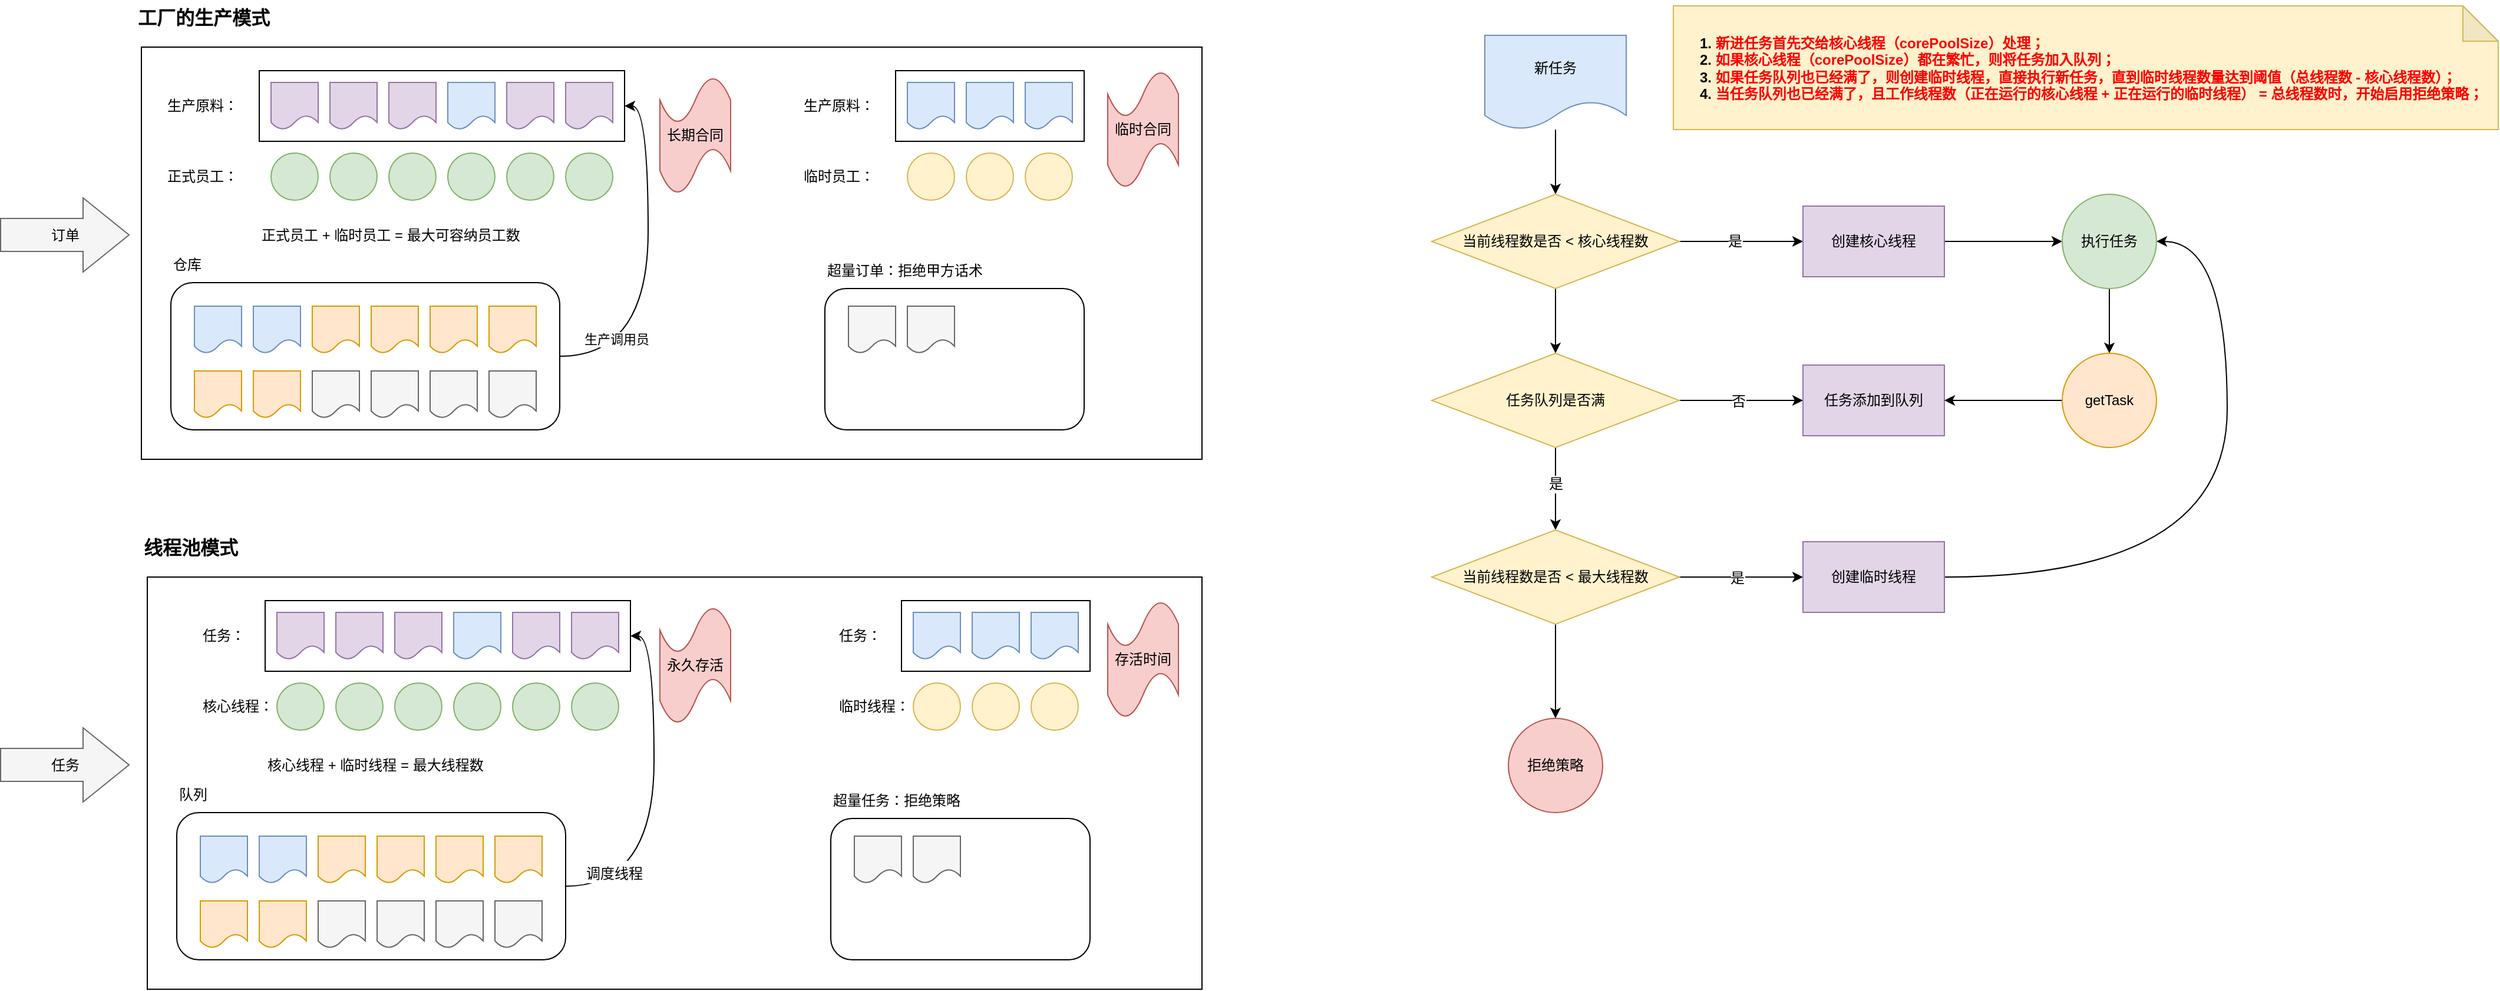 <mxfile version="20.8.10" type="github">
  <diagram name="第 1 页" id="haMjfOQgUyY7g4PJn1Ck">
    <mxGraphModel dx="1194" dy="735" grid="1" gridSize="10" guides="1" tooltips="1" connect="1" arrows="1" fold="1" page="1" pageScale="1" pageWidth="827" pageHeight="1169" math="0" shadow="0">
      <root>
        <mxCell id="0" />
        <mxCell id="1" parent="0" />
        <mxCell id="9X9NrXB_2GdcQ_k7NygE-1" value="" style="rounded=0;whiteSpace=wrap;html=1;" vertex="1" parent="1">
          <mxGeometry x="170" y="130" width="900" height="350" as="geometry" />
        </mxCell>
        <mxCell id="9X9NrXB_2GdcQ_k7NygE-2" value="" style="ellipse;whiteSpace=wrap;html=1;aspect=fixed;fillColor=#d5e8d4;strokeColor=#82b366;" vertex="1" parent="1">
          <mxGeometry x="280" y="220" width="40" height="40" as="geometry" />
        </mxCell>
        <mxCell id="9X9NrXB_2GdcQ_k7NygE-3" value="" style="ellipse;whiteSpace=wrap;html=1;aspect=fixed;fillColor=#d5e8d4;strokeColor=#82b366;" vertex="1" parent="1">
          <mxGeometry x="330" y="220" width="40" height="40" as="geometry" />
        </mxCell>
        <mxCell id="9X9NrXB_2GdcQ_k7NygE-4" value="" style="ellipse;whiteSpace=wrap;html=1;aspect=fixed;fillColor=#d5e8d4;strokeColor=#82b366;" vertex="1" parent="1">
          <mxGeometry x="380" y="220" width="40" height="40" as="geometry" />
        </mxCell>
        <mxCell id="9X9NrXB_2GdcQ_k7NygE-5" value="" style="ellipse;whiteSpace=wrap;html=1;aspect=fixed;fillColor=#d5e8d4;strokeColor=#82b366;" vertex="1" parent="1">
          <mxGeometry x="430" y="220" width="40" height="40" as="geometry" />
        </mxCell>
        <mxCell id="9X9NrXB_2GdcQ_k7NygE-6" value="" style="ellipse;whiteSpace=wrap;html=1;aspect=fixed;fillColor=#d5e8d4;strokeColor=#82b366;" vertex="1" parent="1">
          <mxGeometry x="480" y="220" width="40" height="40" as="geometry" />
        </mxCell>
        <mxCell id="9X9NrXB_2GdcQ_k7NygE-7" value="" style="ellipse;whiteSpace=wrap;html=1;aspect=fixed;fillColor=#d5e8d4;strokeColor=#82b366;" vertex="1" parent="1">
          <mxGeometry x="530" y="220" width="40" height="40" as="geometry" />
        </mxCell>
        <mxCell id="9X9NrXB_2GdcQ_k7NygE-8" value="" style="rounded=0;whiteSpace=wrap;html=1;" vertex="1" parent="1">
          <mxGeometry x="270" y="150" width="310" height="60" as="geometry" />
        </mxCell>
        <mxCell id="9X9NrXB_2GdcQ_k7NygE-9" value="" style="shape=document;whiteSpace=wrap;html=1;boundedLbl=1;fillColor=#e1d5e7;strokeColor=#9673a6;" vertex="1" parent="1">
          <mxGeometry x="280" y="160" width="40" height="40" as="geometry" />
        </mxCell>
        <mxCell id="9X9NrXB_2GdcQ_k7NygE-10" value="" style="shape=document;whiteSpace=wrap;html=1;boundedLbl=1;fillColor=#e1d5e7;strokeColor=#9673a6;" vertex="1" parent="1">
          <mxGeometry x="330" y="160" width="40" height="40" as="geometry" />
        </mxCell>
        <mxCell id="9X9NrXB_2GdcQ_k7NygE-11" value="" style="shape=document;whiteSpace=wrap;html=1;boundedLbl=1;fillColor=#dae8fc;strokeColor=#6c8ebf;" vertex="1" parent="1">
          <mxGeometry x="430" y="160" width="40" height="40" as="geometry" />
        </mxCell>
        <mxCell id="9X9NrXB_2GdcQ_k7NygE-12" value="" style="shape=document;whiteSpace=wrap;html=1;boundedLbl=1;fillColor=#e1d5e7;strokeColor=#9673a6;" vertex="1" parent="1">
          <mxGeometry x="380" y="160" width="40" height="40" as="geometry" />
        </mxCell>
        <mxCell id="9X9NrXB_2GdcQ_k7NygE-13" value="" style="shape=document;whiteSpace=wrap;html=1;boundedLbl=1;fillColor=#e1d5e7;strokeColor=#9673a6;" vertex="1" parent="1">
          <mxGeometry x="480" y="160" width="40" height="40" as="geometry" />
        </mxCell>
        <mxCell id="9X9NrXB_2GdcQ_k7NygE-14" value="" style="shape=document;whiteSpace=wrap;html=1;boundedLbl=1;fillColor=#e1d5e7;strokeColor=#9673a6;" vertex="1" parent="1">
          <mxGeometry x="530" y="160" width="40" height="40" as="geometry" />
        </mxCell>
        <mxCell id="9X9NrXB_2GdcQ_k7NygE-15" value="生产原料：" style="text;html=1;strokeColor=none;fillColor=none;align=left;verticalAlign=middle;whiteSpace=wrap;rounded=0;" vertex="1" parent="1">
          <mxGeometry x="190" y="165" width="70" height="30" as="geometry" />
        </mxCell>
        <mxCell id="9X9NrXB_2GdcQ_k7NygE-16" value="正式员工：" style="text;html=1;strokeColor=none;fillColor=none;align=left;verticalAlign=middle;whiteSpace=wrap;rounded=0;" vertex="1" parent="1">
          <mxGeometry x="190" y="225" width="70" height="30" as="geometry" />
        </mxCell>
        <mxCell id="9X9NrXB_2GdcQ_k7NygE-47" value="" style="ellipse;whiteSpace=wrap;html=1;aspect=fixed;fillColor=#fff2cc;strokeColor=#d6b656;" vertex="1" parent="1">
          <mxGeometry x="820" y="220" width="40" height="40" as="geometry" />
        </mxCell>
        <mxCell id="9X9NrXB_2GdcQ_k7NygE-48" value="" style="ellipse;whiteSpace=wrap;html=1;aspect=fixed;fillColor=#fff2cc;strokeColor=#d6b656;" vertex="1" parent="1">
          <mxGeometry x="870" y="220" width="40" height="40" as="geometry" />
        </mxCell>
        <mxCell id="9X9NrXB_2GdcQ_k7NygE-49" value="" style="ellipse;whiteSpace=wrap;html=1;aspect=fixed;fillColor=#fff2cc;strokeColor=#d6b656;" vertex="1" parent="1">
          <mxGeometry x="920" y="220" width="40" height="40" as="geometry" />
        </mxCell>
        <mxCell id="9X9NrXB_2GdcQ_k7NygE-50" value="" style="rounded=0;whiteSpace=wrap;html=1;" vertex="1" parent="1">
          <mxGeometry x="810" y="150" width="160" height="60" as="geometry" />
        </mxCell>
        <mxCell id="9X9NrXB_2GdcQ_k7NygE-51" value="" style="shape=document;whiteSpace=wrap;html=1;boundedLbl=1;fillColor=#dae8fc;strokeColor=#6c8ebf;" vertex="1" parent="1">
          <mxGeometry x="820" y="160" width="40" height="40" as="geometry" />
        </mxCell>
        <mxCell id="9X9NrXB_2GdcQ_k7NygE-52" value="" style="shape=document;whiteSpace=wrap;html=1;boundedLbl=1;fillColor=#dae8fc;strokeColor=#6c8ebf;" vertex="1" parent="1">
          <mxGeometry x="870" y="160" width="40" height="40" as="geometry" />
        </mxCell>
        <mxCell id="9X9NrXB_2GdcQ_k7NygE-53" value="" style="shape=document;whiteSpace=wrap;html=1;boundedLbl=1;fillColor=#dae8fc;strokeColor=#6c8ebf;" vertex="1" parent="1">
          <mxGeometry x="920" y="160" width="40" height="40" as="geometry" />
        </mxCell>
        <mxCell id="9X9NrXB_2GdcQ_k7NygE-54" value="生产原料：" style="text;html=1;strokeColor=none;fillColor=none;align=left;verticalAlign=middle;whiteSpace=wrap;rounded=0;" vertex="1" parent="1">
          <mxGeometry x="730" y="165" width="70" height="30" as="geometry" />
        </mxCell>
        <mxCell id="9X9NrXB_2GdcQ_k7NygE-55" value="临时员工：" style="text;html=1;strokeColor=none;fillColor=none;align=left;verticalAlign=middle;whiteSpace=wrap;rounded=0;" vertex="1" parent="1">
          <mxGeometry x="730" y="225" width="70" height="30" as="geometry" />
        </mxCell>
        <mxCell id="9X9NrXB_2GdcQ_k7NygE-137" style="edgeStyle=orthogonalEdgeStyle;rounded=0;orthogonalLoop=1;jettySize=auto;html=1;exitX=1;exitY=0.5;exitDx=0;exitDy=0;entryX=1;entryY=0.5;entryDx=0;entryDy=0;curved=1;" edge="1" parent="1" source="9X9NrXB_2GdcQ_k7NygE-70" target="9X9NrXB_2GdcQ_k7NygE-8">
          <mxGeometry relative="1" as="geometry" />
        </mxCell>
        <mxCell id="9X9NrXB_2GdcQ_k7NygE-138" value="生产调用员" style="edgeLabel;html=1;align=center;verticalAlign=middle;resizable=0;points=[];" vertex="1" connectable="0" parent="9X9NrXB_2GdcQ_k7NygE-137">
          <mxGeometry x="-0.688" y="16" relative="1" as="geometry">
            <mxPoint y="1" as="offset" />
          </mxGeometry>
        </mxCell>
        <mxCell id="9X9NrXB_2GdcQ_k7NygE-70" value="" style="rounded=1;whiteSpace=wrap;html=1;" vertex="1" parent="1">
          <mxGeometry x="195" y="330" width="330" height="125" as="geometry" />
        </mxCell>
        <mxCell id="9X9NrXB_2GdcQ_k7NygE-71" value="" style="shape=document;whiteSpace=wrap;html=1;boundedLbl=1;fillColor=#dae8fc;strokeColor=#6c8ebf;" vertex="1" parent="1">
          <mxGeometry x="215" y="350" width="40" height="40" as="geometry" />
        </mxCell>
        <mxCell id="9X9NrXB_2GdcQ_k7NygE-72" value="" style="shape=document;whiteSpace=wrap;html=1;boundedLbl=1;fillColor=#dae8fc;strokeColor=#6c8ebf;" vertex="1" parent="1">
          <mxGeometry x="265" y="350" width="40" height="40" as="geometry" />
        </mxCell>
        <mxCell id="9X9NrXB_2GdcQ_k7NygE-73" value="" style="shape=document;whiteSpace=wrap;html=1;boundedLbl=1;fillColor=#ffe6cc;strokeColor=#d79b00;" vertex="1" parent="1">
          <mxGeometry x="315" y="350" width="40" height="40" as="geometry" />
        </mxCell>
        <mxCell id="9X9NrXB_2GdcQ_k7NygE-74" value="" style="shape=document;whiteSpace=wrap;html=1;boundedLbl=1;fillColor=#ffe6cc;strokeColor=#d79b00;" vertex="1" parent="1">
          <mxGeometry x="365" y="350" width="40" height="40" as="geometry" />
        </mxCell>
        <mxCell id="9X9NrXB_2GdcQ_k7NygE-75" value="" style="shape=document;whiteSpace=wrap;html=1;boundedLbl=1;fillColor=#ffe6cc;strokeColor=#d79b00;" vertex="1" parent="1">
          <mxGeometry x="415" y="350" width="40" height="40" as="geometry" />
        </mxCell>
        <mxCell id="9X9NrXB_2GdcQ_k7NygE-76" value="" style="shape=document;whiteSpace=wrap;html=1;boundedLbl=1;fillColor=#ffe6cc;strokeColor=#d79b00;" vertex="1" parent="1">
          <mxGeometry x="465" y="350" width="40" height="40" as="geometry" />
        </mxCell>
        <mxCell id="9X9NrXB_2GdcQ_k7NygE-77" value="" style="shape=document;whiteSpace=wrap;html=1;boundedLbl=1;fillColor=#ffe6cc;strokeColor=#d79b00;" vertex="1" parent="1">
          <mxGeometry x="215" y="405" width="40" height="40" as="geometry" />
        </mxCell>
        <mxCell id="9X9NrXB_2GdcQ_k7NygE-78" value="" style="shape=document;whiteSpace=wrap;html=1;boundedLbl=1;fillColor=#ffe6cc;strokeColor=#d79b00;" vertex="1" parent="1">
          <mxGeometry x="265" y="405" width="40" height="40" as="geometry" />
        </mxCell>
        <mxCell id="9X9NrXB_2GdcQ_k7NygE-79" value="" style="shape=document;whiteSpace=wrap;html=1;boundedLbl=1;fillColor=#f5f5f5;strokeColor=#666666;fontColor=#333333;" vertex="1" parent="1">
          <mxGeometry x="315" y="405" width="40" height="40" as="geometry" />
        </mxCell>
        <mxCell id="9X9NrXB_2GdcQ_k7NygE-80" value="" style="shape=document;whiteSpace=wrap;html=1;boundedLbl=1;fillColor=#f5f5f5;strokeColor=#666666;fontColor=#333333;" vertex="1" parent="1">
          <mxGeometry x="365" y="405" width="40" height="40" as="geometry" />
        </mxCell>
        <mxCell id="9X9NrXB_2GdcQ_k7NygE-81" value="" style="shape=document;whiteSpace=wrap;html=1;boundedLbl=1;fillColor=#f5f5f5;strokeColor=#666666;fontColor=#333333;" vertex="1" parent="1">
          <mxGeometry x="415" y="405" width="40" height="40" as="geometry" />
        </mxCell>
        <mxCell id="9X9NrXB_2GdcQ_k7NygE-82" value="" style="shape=document;whiteSpace=wrap;html=1;boundedLbl=1;fillColor=#f5f5f5;strokeColor=#666666;fontColor=#333333;" vertex="1" parent="1">
          <mxGeometry x="465" y="405" width="40" height="40" as="geometry" />
        </mxCell>
        <mxCell id="9X9NrXB_2GdcQ_k7NygE-83" value="仓库" style="text;html=1;strokeColor=none;fillColor=none;align=left;verticalAlign=middle;whiteSpace=wrap;rounded=0;" vertex="1" parent="1">
          <mxGeometry x="195" y="300" width="35" height="30" as="geometry" />
        </mxCell>
        <mxCell id="9X9NrXB_2GdcQ_k7NygE-88" value="" style="rounded=1;whiteSpace=wrap;html=1;" vertex="1" parent="1">
          <mxGeometry x="750" y="335" width="220" height="120" as="geometry" />
        </mxCell>
        <mxCell id="9X9NrXB_2GdcQ_k7NygE-89" value="超量订单：拒绝甲方话术" style="text;html=1;strokeColor=none;fillColor=none;align=left;verticalAlign=middle;whiteSpace=wrap;rounded=0;" vertex="1" parent="1">
          <mxGeometry x="750" y="305" width="150" height="30" as="geometry" />
        </mxCell>
        <mxCell id="9X9NrXB_2GdcQ_k7NygE-90" value="" style="shape=document;whiteSpace=wrap;html=1;boundedLbl=1;fillColor=#f5f5f5;strokeColor=#666666;fontColor=#333333;" vertex="1" parent="1">
          <mxGeometry x="770" y="350" width="40" height="40" as="geometry" />
        </mxCell>
        <mxCell id="9X9NrXB_2GdcQ_k7NygE-91" value="" style="shape=document;whiteSpace=wrap;html=1;boundedLbl=1;fillColor=#f5f5f5;strokeColor=#666666;fontColor=#333333;" vertex="1" parent="1">
          <mxGeometry x="820" y="350" width="40" height="40" as="geometry" />
        </mxCell>
        <mxCell id="9X9NrXB_2GdcQ_k7NygE-92" value="工厂的生产模式" style="text;html=1;strokeColor=none;fillColor=none;align=left;verticalAlign=middle;whiteSpace=wrap;rounded=0;fontStyle=1;fontSize=16;" vertex="1" parent="1">
          <mxGeometry x="165" y="90" width="120" height="30" as="geometry" />
        </mxCell>
        <mxCell id="9X9NrXB_2GdcQ_k7NygE-93" value="" style="rounded=0;whiteSpace=wrap;html=1;" vertex="1" parent="1">
          <mxGeometry x="175" y="580" width="895" height="350" as="geometry" />
        </mxCell>
        <mxCell id="9X9NrXB_2GdcQ_k7NygE-94" value="" style="ellipse;whiteSpace=wrap;html=1;aspect=fixed;fillColor=#d5e8d4;strokeColor=#82b366;" vertex="1" parent="1">
          <mxGeometry x="285" y="670" width="40" height="40" as="geometry" />
        </mxCell>
        <mxCell id="9X9NrXB_2GdcQ_k7NygE-95" value="" style="ellipse;whiteSpace=wrap;html=1;aspect=fixed;fillColor=#d5e8d4;strokeColor=#82b366;" vertex="1" parent="1">
          <mxGeometry x="335" y="670" width="40" height="40" as="geometry" />
        </mxCell>
        <mxCell id="9X9NrXB_2GdcQ_k7NygE-96" value="" style="ellipse;whiteSpace=wrap;html=1;aspect=fixed;fillColor=#d5e8d4;strokeColor=#82b366;" vertex="1" parent="1">
          <mxGeometry x="385" y="670" width="40" height="40" as="geometry" />
        </mxCell>
        <mxCell id="9X9NrXB_2GdcQ_k7NygE-97" value="" style="ellipse;whiteSpace=wrap;html=1;aspect=fixed;fillColor=#d5e8d4;strokeColor=#82b366;" vertex="1" parent="1">
          <mxGeometry x="435" y="670" width="40" height="40" as="geometry" />
        </mxCell>
        <mxCell id="9X9NrXB_2GdcQ_k7NygE-98" value="" style="ellipse;whiteSpace=wrap;html=1;aspect=fixed;fillColor=#d5e8d4;strokeColor=#82b366;" vertex="1" parent="1">
          <mxGeometry x="485" y="670" width="40" height="40" as="geometry" />
        </mxCell>
        <mxCell id="9X9NrXB_2GdcQ_k7NygE-99" value="" style="ellipse;whiteSpace=wrap;html=1;aspect=fixed;fillColor=#d5e8d4;strokeColor=#82b366;" vertex="1" parent="1">
          <mxGeometry x="535" y="670" width="40" height="40" as="geometry" />
        </mxCell>
        <mxCell id="9X9NrXB_2GdcQ_k7NygE-100" value="" style="rounded=0;whiteSpace=wrap;html=1;" vertex="1" parent="1">
          <mxGeometry x="275" y="600" width="310" height="60" as="geometry" />
        </mxCell>
        <mxCell id="9X9NrXB_2GdcQ_k7NygE-101" value="" style="shape=document;whiteSpace=wrap;html=1;boundedLbl=1;fillColor=#e1d5e7;strokeColor=#9673a6;" vertex="1" parent="1">
          <mxGeometry x="285" y="610" width="40" height="40" as="geometry" />
        </mxCell>
        <mxCell id="9X9NrXB_2GdcQ_k7NygE-102" value="" style="shape=document;whiteSpace=wrap;html=1;boundedLbl=1;fillColor=#e1d5e7;strokeColor=#9673a6;" vertex="1" parent="1">
          <mxGeometry x="335" y="610" width="40" height="40" as="geometry" />
        </mxCell>
        <mxCell id="9X9NrXB_2GdcQ_k7NygE-103" value="" style="shape=document;whiteSpace=wrap;html=1;boundedLbl=1;fillColor=#dae8fc;strokeColor=#6c8ebf;" vertex="1" parent="1">
          <mxGeometry x="435" y="610" width="40" height="40" as="geometry" />
        </mxCell>
        <mxCell id="9X9NrXB_2GdcQ_k7NygE-104" value="" style="shape=document;whiteSpace=wrap;html=1;boundedLbl=1;fillColor=#e1d5e7;strokeColor=#9673a6;" vertex="1" parent="1">
          <mxGeometry x="385" y="610" width="40" height="40" as="geometry" />
        </mxCell>
        <mxCell id="9X9NrXB_2GdcQ_k7NygE-105" value="" style="shape=document;whiteSpace=wrap;html=1;boundedLbl=1;fillColor=#e1d5e7;strokeColor=#9673a6;" vertex="1" parent="1">
          <mxGeometry x="485" y="610" width="40" height="40" as="geometry" />
        </mxCell>
        <mxCell id="9X9NrXB_2GdcQ_k7NygE-106" value="" style="shape=document;whiteSpace=wrap;html=1;boundedLbl=1;fillColor=#e1d5e7;strokeColor=#9673a6;" vertex="1" parent="1">
          <mxGeometry x="535" y="610" width="40" height="40" as="geometry" />
        </mxCell>
        <mxCell id="9X9NrXB_2GdcQ_k7NygE-107" value="任务：" style="text;html=1;strokeColor=none;fillColor=none;align=left;verticalAlign=middle;whiteSpace=wrap;rounded=0;" vertex="1" parent="1">
          <mxGeometry x="220" y="615" width="45" height="30" as="geometry" />
        </mxCell>
        <mxCell id="9X9NrXB_2GdcQ_k7NygE-108" value="核心线程：" style="text;html=1;strokeColor=none;fillColor=none;align=left;verticalAlign=middle;whiteSpace=wrap;rounded=0;" vertex="1" parent="1">
          <mxGeometry x="220" y="675" width="70" height="30" as="geometry" />
        </mxCell>
        <mxCell id="9X9NrXB_2GdcQ_k7NygE-109" value="" style="ellipse;whiteSpace=wrap;html=1;aspect=fixed;fillColor=#fff2cc;strokeColor=#d6b656;" vertex="1" parent="1">
          <mxGeometry x="825" y="670" width="40" height="40" as="geometry" />
        </mxCell>
        <mxCell id="9X9NrXB_2GdcQ_k7NygE-110" value="" style="ellipse;whiteSpace=wrap;html=1;aspect=fixed;fillColor=#fff2cc;strokeColor=#d6b656;" vertex="1" parent="1">
          <mxGeometry x="875" y="670" width="40" height="40" as="geometry" />
        </mxCell>
        <mxCell id="9X9NrXB_2GdcQ_k7NygE-111" value="" style="ellipse;whiteSpace=wrap;html=1;aspect=fixed;fillColor=#fff2cc;strokeColor=#d6b656;" vertex="1" parent="1">
          <mxGeometry x="925" y="670" width="40" height="40" as="geometry" />
        </mxCell>
        <mxCell id="9X9NrXB_2GdcQ_k7NygE-112" value="" style="rounded=0;whiteSpace=wrap;html=1;" vertex="1" parent="1">
          <mxGeometry x="815" y="600" width="160" height="60" as="geometry" />
        </mxCell>
        <mxCell id="9X9NrXB_2GdcQ_k7NygE-113" value="" style="shape=document;whiteSpace=wrap;html=1;boundedLbl=1;fillColor=#dae8fc;strokeColor=#6c8ebf;" vertex="1" parent="1">
          <mxGeometry x="825" y="610" width="40" height="40" as="geometry" />
        </mxCell>
        <mxCell id="9X9NrXB_2GdcQ_k7NygE-114" value="" style="shape=document;whiteSpace=wrap;html=1;boundedLbl=1;fillColor=#dae8fc;strokeColor=#6c8ebf;" vertex="1" parent="1">
          <mxGeometry x="875" y="610" width="40" height="40" as="geometry" />
        </mxCell>
        <mxCell id="9X9NrXB_2GdcQ_k7NygE-115" value="" style="shape=document;whiteSpace=wrap;html=1;boundedLbl=1;fillColor=#dae8fc;strokeColor=#6c8ebf;" vertex="1" parent="1">
          <mxGeometry x="925" y="610" width="40" height="40" as="geometry" />
        </mxCell>
        <mxCell id="9X9NrXB_2GdcQ_k7NygE-116" value="任务：" style="text;html=1;strokeColor=none;fillColor=none;align=left;verticalAlign=middle;whiteSpace=wrap;rounded=0;" vertex="1" parent="1">
          <mxGeometry x="760" y="615" width="40" height="30" as="geometry" />
        </mxCell>
        <mxCell id="9X9NrXB_2GdcQ_k7NygE-117" value="临时线程：" style="text;html=1;strokeColor=none;fillColor=none;align=left;verticalAlign=middle;whiteSpace=wrap;rounded=0;" vertex="1" parent="1">
          <mxGeometry x="760" y="675" width="70" height="30" as="geometry" />
        </mxCell>
        <mxCell id="9X9NrXB_2GdcQ_k7NygE-145" style="edgeStyle=orthogonalEdgeStyle;curved=1;rounded=0;orthogonalLoop=1;jettySize=auto;html=1;exitX=1;exitY=0.5;exitDx=0;exitDy=0;entryX=1;entryY=0.5;entryDx=0;entryDy=0;fontSize=16;" edge="1" parent="1" source="9X9NrXB_2GdcQ_k7NygE-118" target="9X9NrXB_2GdcQ_k7NygE-100">
          <mxGeometry relative="1" as="geometry" />
        </mxCell>
        <mxCell id="9X9NrXB_2GdcQ_k7NygE-146" value="&lt;font style=&quot;font-size: 12px;&quot;&gt;调度线程&lt;/font&gt;" style="edgeLabel;html=1;align=center;verticalAlign=middle;resizable=0;points=[];fontSize=16;" vertex="1" connectable="0" parent="9X9NrXB_2GdcQ_k7NygE-145">
          <mxGeometry x="-0.733" y="14" relative="1" as="geometry">
            <mxPoint y="1" as="offset" />
          </mxGeometry>
        </mxCell>
        <mxCell id="9X9NrXB_2GdcQ_k7NygE-118" value="" style="rounded=1;whiteSpace=wrap;html=1;" vertex="1" parent="1">
          <mxGeometry x="200" y="780" width="330" height="125" as="geometry" />
        </mxCell>
        <mxCell id="9X9NrXB_2GdcQ_k7NygE-119" value="" style="shape=document;whiteSpace=wrap;html=1;boundedLbl=1;fillColor=#dae8fc;strokeColor=#6c8ebf;" vertex="1" parent="1">
          <mxGeometry x="220" y="800" width="40" height="40" as="geometry" />
        </mxCell>
        <mxCell id="9X9NrXB_2GdcQ_k7NygE-120" value="" style="shape=document;whiteSpace=wrap;html=1;boundedLbl=1;fillColor=#dae8fc;strokeColor=#6c8ebf;" vertex="1" parent="1">
          <mxGeometry x="270" y="800" width="40" height="40" as="geometry" />
        </mxCell>
        <mxCell id="9X9NrXB_2GdcQ_k7NygE-121" value="" style="shape=document;whiteSpace=wrap;html=1;boundedLbl=1;fillColor=#ffe6cc;strokeColor=#d79b00;" vertex="1" parent="1">
          <mxGeometry x="320" y="800" width="40" height="40" as="geometry" />
        </mxCell>
        <mxCell id="9X9NrXB_2GdcQ_k7NygE-122" value="" style="shape=document;whiteSpace=wrap;html=1;boundedLbl=1;fillColor=#ffe6cc;strokeColor=#d79b00;" vertex="1" parent="1">
          <mxGeometry x="370" y="800" width="40" height="40" as="geometry" />
        </mxCell>
        <mxCell id="9X9NrXB_2GdcQ_k7NygE-123" value="" style="shape=document;whiteSpace=wrap;html=1;boundedLbl=1;fillColor=#ffe6cc;strokeColor=#d79b00;" vertex="1" parent="1">
          <mxGeometry x="420" y="800" width="40" height="40" as="geometry" />
        </mxCell>
        <mxCell id="9X9NrXB_2GdcQ_k7NygE-124" value="" style="shape=document;whiteSpace=wrap;html=1;boundedLbl=1;fillColor=#ffe6cc;strokeColor=#d79b00;" vertex="1" parent="1">
          <mxGeometry x="470" y="800" width="40" height="40" as="geometry" />
        </mxCell>
        <mxCell id="9X9NrXB_2GdcQ_k7NygE-125" value="" style="shape=document;whiteSpace=wrap;html=1;boundedLbl=1;fillColor=#ffe6cc;strokeColor=#d79b00;" vertex="1" parent="1">
          <mxGeometry x="220" y="855" width="40" height="40" as="geometry" />
        </mxCell>
        <mxCell id="9X9NrXB_2GdcQ_k7NygE-126" value="" style="shape=document;whiteSpace=wrap;html=1;boundedLbl=1;fillColor=#ffe6cc;strokeColor=#d79b00;" vertex="1" parent="1">
          <mxGeometry x="270" y="855" width="40" height="40" as="geometry" />
        </mxCell>
        <mxCell id="9X9NrXB_2GdcQ_k7NygE-127" value="" style="shape=document;whiteSpace=wrap;html=1;boundedLbl=1;fillColor=#f5f5f5;strokeColor=#666666;fontColor=#333333;" vertex="1" parent="1">
          <mxGeometry x="320" y="855" width="40" height="40" as="geometry" />
        </mxCell>
        <mxCell id="9X9NrXB_2GdcQ_k7NygE-128" value="" style="shape=document;whiteSpace=wrap;html=1;boundedLbl=1;fillColor=#f5f5f5;strokeColor=#666666;fontColor=#333333;" vertex="1" parent="1">
          <mxGeometry x="370" y="855" width="40" height="40" as="geometry" />
        </mxCell>
        <mxCell id="9X9NrXB_2GdcQ_k7NygE-129" value="" style="shape=document;whiteSpace=wrap;html=1;boundedLbl=1;fillColor=#f5f5f5;strokeColor=#666666;fontColor=#333333;" vertex="1" parent="1">
          <mxGeometry x="420" y="855" width="40" height="40" as="geometry" />
        </mxCell>
        <mxCell id="9X9NrXB_2GdcQ_k7NygE-130" value="" style="shape=document;whiteSpace=wrap;html=1;boundedLbl=1;fillColor=#f5f5f5;strokeColor=#666666;fontColor=#333333;" vertex="1" parent="1">
          <mxGeometry x="470" y="855" width="40" height="40" as="geometry" />
        </mxCell>
        <mxCell id="9X9NrXB_2GdcQ_k7NygE-131" value="队列" style="text;html=1;strokeColor=none;fillColor=none;align=left;verticalAlign=middle;whiteSpace=wrap;rounded=0;" vertex="1" parent="1">
          <mxGeometry x="200" y="750" width="30" height="30" as="geometry" />
        </mxCell>
        <mxCell id="9X9NrXB_2GdcQ_k7NygE-132" value="" style="rounded=1;whiteSpace=wrap;html=1;" vertex="1" parent="1">
          <mxGeometry x="755" y="785" width="220" height="120" as="geometry" />
        </mxCell>
        <mxCell id="9X9NrXB_2GdcQ_k7NygE-133" value="超量任务：拒绝策略" style="text;html=1;strokeColor=none;fillColor=none;align=left;verticalAlign=middle;whiteSpace=wrap;rounded=0;" vertex="1" parent="1">
          <mxGeometry x="755" y="755" width="125" height="30" as="geometry" />
        </mxCell>
        <mxCell id="9X9NrXB_2GdcQ_k7NygE-134" value="" style="shape=document;whiteSpace=wrap;html=1;boundedLbl=1;fillColor=#f5f5f5;strokeColor=#666666;fontColor=#333333;" vertex="1" parent="1">
          <mxGeometry x="775" y="800" width="40" height="40" as="geometry" />
        </mxCell>
        <mxCell id="9X9NrXB_2GdcQ_k7NygE-135" value="" style="shape=document;whiteSpace=wrap;html=1;boundedLbl=1;fillColor=#f5f5f5;strokeColor=#666666;fontColor=#333333;" vertex="1" parent="1">
          <mxGeometry x="825" y="800" width="40" height="40" as="geometry" />
        </mxCell>
        <mxCell id="9X9NrXB_2GdcQ_k7NygE-136" value="线程池模式" style="text;html=1;strokeColor=none;fillColor=none;align=left;verticalAlign=middle;whiteSpace=wrap;rounded=0;fontStyle=1;fontSize=16;" vertex="1" parent="1">
          <mxGeometry x="170" y="540" width="120" height="30" as="geometry" />
        </mxCell>
        <mxCell id="9X9NrXB_2GdcQ_k7NygE-139" value="正式员工 + 临时员工 = 最大可容纳员工数" style="text;html=1;strokeColor=none;fillColor=none;align=left;verticalAlign=middle;whiteSpace=wrap;rounded=0;" vertex="1" parent="1">
          <mxGeometry x="270" y="275" width="236" height="30" as="geometry" />
        </mxCell>
        <mxCell id="9X9NrXB_2GdcQ_k7NygE-140" value="核心线程 + 临时线程 = 最大线程数" style="text;html=1;strokeColor=none;fillColor=none;align=left;verticalAlign=middle;whiteSpace=wrap;rounded=0;" vertex="1" parent="1">
          <mxGeometry x="275" y="725" width="236" height="30" as="geometry" />
        </mxCell>
        <mxCell id="9X9NrXB_2GdcQ_k7NygE-147" value="订单" style="shape=flexArrow;endArrow=classic;html=1;rounded=0;fontSize=12;curved=1;endWidth=34;endSize=12.67;width=28;fillColor=#f5f5f5;strokeColor=#666666;labelBackgroundColor=none;" edge="1" parent="1">
          <mxGeometry width="50" height="50" relative="1" as="geometry">
            <mxPoint x="50" y="289.5" as="sourcePoint" />
            <mxPoint x="160" y="289.5" as="targetPoint" />
          </mxGeometry>
        </mxCell>
        <mxCell id="9X9NrXB_2GdcQ_k7NygE-149" value="任务" style="shape=flexArrow;endArrow=classic;html=1;rounded=0;fontSize=12;curved=1;endWidth=34;endSize=12.67;width=28;fillColor=#f5f5f5;strokeColor=#666666;labelBackgroundColor=none;" edge="1" parent="1">
          <mxGeometry width="50" height="50" relative="1" as="geometry">
            <mxPoint x="50" y="739.5" as="sourcePoint" />
            <mxPoint x="160" y="739.5" as="targetPoint" />
            <mxPoint as="offset" />
          </mxGeometry>
        </mxCell>
        <mxCell id="9X9NrXB_2GdcQ_k7NygE-154" style="edgeStyle=orthogonalEdgeStyle;curved=1;rounded=0;orthogonalLoop=1;jettySize=auto;html=1;entryX=0.5;entryY=0;entryDx=0;entryDy=0;labelBackgroundColor=none;fontSize=12;" edge="1" parent="1" source="9X9NrXB_2GdcQ_k7NygE-151" target="9X9NrXB_2GdcQ_k7NygE-152">
          <mxGeometry relative="1" as="geometry" />
        </mxCell>
        <mxCell id="9X9NrXB_2GdcQ_k7NygE-151" value="新任务" style="shape=document;whiteSpace=wrap;html=1;boundedLbl=1;fontSize=12;fillColor=#dae8fc;strokeColor=#6c8ebf;" vertex="1" parent="1">
          <mxGeometry x="1310" y="120" width="120" height="80" as="geometry" />
        </mxCell>
        <mxCell id="9X9NrXB_2GdcQ_k7NygE-156" value="" style="edgeStyle=orthogonalEdgeStyle;curved=1;rounded=0;orthogonalLoop=1;jettySize=auto;html=1;labelBackgroundColor=none;fontSize=12;" edge="1" parent="1" source="9X9NrXB_2GdcQ_k7NygE-152" target="9X9NrXB_2GdcQ_k7NygE-155">
          <mxGeometry relative="1" as="geometry" />
        </mxCell>
        <mxCell id="9X9NrXB_2GdcQ_k7NygE-157" value="是" style="edgeLabel;html=1;align=center;verticalAlign=middle;resizable=0;points=[];fontSize=12;" vertex="1" connectable="0" parent="9X9NrXB_2GdcQ_k7NygE-156">
          <mxGeometry x="-0.105" y="-2" relative="1" as="geometry">
            <mxPoint y="-2" as="offset" />
          </mxGeometry>
        </mxCell>
        <mxCell id="9X9NrXB_2GdcQ_k7NygE-159" style="edgeStyle=orthogonalEdgeStyle;curved=1;rounded=0;orthogonalLoop=1;jettySize=auto;html=1;exitX=0.5;exitY=1;exitDx=0;exitDy=0;labelBackgroundColor=none;fontSize=12;" edge="1" parent="1" source="9X9NrXB_2GdcQ_k7NygE-152" target="9X9NrXB_2GdcQ_k7NygE-158">
          <mxGeometry relative="1" as="geometry" />
        </mxCell>
        <mxCell id="9X9NrXB_2GdcQ_k7NygE-152" value="当前线程数是否 &amp;lt; 核心线程数" style="rhombus;whiteSpace=wrap;html=1;fontSize=12;fillColor=#fff2cc;strokeColor=#d6b656;" vertex="1" parent="1">
          <mxGeometry x="1265" y="255" width="210" height="80" as="geometry" />
        </mxCell>
        <mxCell id="9X9NrXB_2GdcQ_k7NygE-173" value="" style="edgeStyle=orthogonalEdgeStyle;curved=1;rounded=0;orthogonalLoop=1;jettySize=auto;html=1;labelBackgroundColor=none;fontSize=12;" edge="1" parent="1" source="9X9NrXB_2GdcQ_k7NygE-155" target="9X9NrXB_2GdcQ_k7NygE-172">
          <mxGeometry relative="1" as="geometry" />
        </mxCell>
        <mxCell id="9X9NrXB_2GdcQ_k7NygE-155" value="创建核心线程" style="whiteSpace=wrap;html=1;fillColor=#e1d5e7;strokeColor=#9673a6;" vertex="1" parent="1">
          <mxGeometry x="1580" y="265" width="120" height="60" as="geometry" />
        </mxCell>
        <mxCell id="9X9NrXB_2GdcQ_k7NygE-161" value="" style="edgeStyle=orthogonalEdgeStyle;curved=1;rounded=0;orthogonalLoop=1;jettySize=auto;html=1;labelBackgroundColor=none;fontSize=12;" edge="1" parent="1" source="9X9NrXB_2GdcQ_k7NygE-158" target="9X9NrXB_2GdcQ_k7NygE-160">
          <mxGeometry relative="1" as="geometry" />
        </mxCell>
        <mxCell id="9X9NrXB_2GdcQ_k7NygE-162" value="否" style="edgeLabel;html=1;align=center;verticalAlign=middle;resizable=0;points=[];fontSize=12;" vertex="1" connectable="0" parent="9X9NrXB_2GdcQ_k7NygE-161">
          <mxGeometry x="-0.048" y="-1" relative="1" as="geometry">
            <mxPoint as="offset" />
          </mxGeometry>
        </mxCell>
        <mxCell id="9X9NrXB_2GdcQ_k7NygE-164" value="" style="edgeStyle=orthogonalEdgeStyle;curved=1;rounded=0;orthogonalLoop=1;jettySize=auto;html=1;labelBackgroundColor=none;fontSize=12;entryX=0.5;entryY=0;entryDx=0;entryDy=0;" edge="1" parent="1" source="9X9NrXB_2GdcQ_k7NygE-158" target="9X9NrXB_2GdcQ_k7NygE-166">
          <mxGeometry relative="1" as="geometry">
            <mxPoint x="1370" y="560" as="targetPoint" />
          </mxGeometry>
        </mxCell>
        <mxCell id="9X9NrXB_2GdcQ_k7NygE-165" value="是" style="edgeLabel;html=1;align=center;verticalAlign=middle;resizable=0;points=[];fontSize=12;" vertex="1" connectable="0" parent="9X9NrXB_2GdcQ_k7NygE-164">
          <mxGeometry x="-0.133" y="2" relative="1" as="geometry">
            <mxPoint x="-2" as="offset" />
          </mxGeometry>
        </mxCell>
        <mxCell id="9X9NrXB_2GdcQ_k7NygE-158" value="任务队列是否满" style="rhombus;whiteSpace=wrap;html=1;fontSize=12;fillColor=#fff2cc;strokeColor=#d6b656;" vertex="1" parent="1">
          <mxGeometry x="1265" y="390" width="210" height="80" as="geometry" />
        </mxCell>
        <mxCell id="9X9NrXB_2GdcQ_k7NygE-160" value="任务添加到队列" style="whiteSpace=wrap;html=1;fillColor=#e1d5e7;strokeColor=#9673a6;" vertex="1" parent="1">
          <mxGeometry x="1580" y="400" width="120" height="60" as="geometry" />
        </mxCell>
        <mxCell id="9X9NrXB_2GdcQ_k7NygE-168" value="" style="edgeStyle=orthogonalEdgeStyle;curved=1;rounded=0;orthogonalLoop=1;jettySize=auto;html=1;labelBackgroundColor=none;fontSize=12;" edge="1" parent="1" source="9X9NrXB_2GdcQ_k7NygE-166" target="9X9NrXB_2GdcQ_k7NygE-167">
          <mxGeometry relative="1" as="geometry" />
        </mxCell>
        <mxCell id="9X9NrXB_2GdcQ_k7NygE-169" value="是" style="edgeLabel;html=1;align=center;verticalAlign=middle;resizable=0;points=[];fontSize=12;" vertex="1" connectable="0" parent="9X9NrXB_2GdcQ_k7NygE-168">
          <mxGeometry x="-0.067" y="-1" relative="1" as="geometry">
            <mxPoint as="offset" />
          </mxGeometry>
        </mxCell>
        <mxCell id="9X9NrXB_2GdcQ_k7NygE-171" value="" style="edgeStyle=orthogonalEdgeStyle;curved=1;rounded=0;orthogonalLoop=1;jettySize=auto;html=1;labelBackgroundColor=none;fontSize=12;" edge="1" parent="1" source="9X9NrXB_2GdcQ_k7NygE-166" target="9X9NrXB_2GdcQ_k7NygE-170">
          <mxGeometry relative="1" as="geometry" />
        </mxCell>
        <mxCell id="9X9NrXB_2GdcQ_k7NygE-166" value="当前线程数是否 &amp;lt; 最大线程数" style="rhombus;whiteSpace=wrap;html=1;fontSize=12;fillColor=#fff2cc;strokeColor=#d6b656;" vertex="1" parent="1">
          <mxGeometry x="1265" y="540" width="210" height="80" as="geometry" />
        </mxCell>
        <mxCell id="9X9NrXB_2GdcQ_k7NygE-181" style="edgeStyle=orthogonalEdgeStyle;curved=1;orthogonalLoop=1;jettySize=auto;html=1;exitX=1;exitY=0.5;exitDx=0;exitDy=0;entryX=1;entryY=0.5;entryDx=0;entryDy=0;labelBackgroundColor=none;fontSize=12;" edge="1" parent="1" source="9X9NrXB_2GdcQ_k7NygE-167" target="9X9NrXB_2GdcQ_k7NygE-172">
          <mxGeometry relative="1" as="geometry">
            <Array as="points">
              <mxPoint x="1940" y="580" />
              <mxPoint x="1940" y="295" />
            </Array>
          </mxGeometry>
        </mxCell>
        <mxCell id="9X9NrXB_2GdcQ_k7NygE-167" value="创建临时线程" style="whiteSpace=wrap;html=1;fillColor=#e1d5e7;strokeColor=#9673a6;" vertex="1" parent="1">
          <mxGeometry x="1580" y="550" width="120" height="60" as="geometry" />
        </mxCell>
        <mxCell id="9X9NrXB_2GdcQ_k7NygE-170" value="拒绝策略" style="ellipse;whiteSpace=wrap;html=1;fillColor=#f8cecc;strokeColor=#b85450;" vertex="1" parent="1">
          <mxGeometry x="1330" y="700" width="80" height="80" as="geometry" />
        </mxCell>
        <mxCell id="9X9NrXB_2GdcQ_k7NygE-182" style="edgeStyle=orthogonalEdgeStyle;curved=1;orthogonalLoop=1;jettySize=auto;html=1;exitX=0.5;exitY=1;exitDx=0;exitDy=0;labelBackgroundColor=none;fontSize=12;" edge="1" parent="1" source="9X9NrXB_2GdcQ_k7NygE-172" target="9X9NrXB_2GdcQ_k7NygE-177">
          <mxGeometry relative="1" as="geometry" />
        </mxCell>
        <mxCell id="9X9NrXB_2GdcQ_k7NygE-172" value="执行任务" style="ellipse;whiteSpace=wrap;html=1;fillColor=#d5e8d4;strokeColor=#82b366;" vertex="1" parent="1">
          <mxGeometry x="1800" y="255" width="80" height="80" as="geometry" />
        </mxCell>
        <mxCell id="9X9NrXB_2GdcQ_k7NygE-183" style="edgeStyle=orthogonalEdgeStyle;curved=1;orthogonalLoop=1;jettySize=auto;html=1;exitX=0;exitY=0.5;exitDx=0;exitDy=0;entryX=1;entryY=0.5;entryDx=0;entryDy=0;labelBackgroundColor=none;fontSize=12;" edge="1" parent="1" source="9X9NrXB_2GdcQ_k7NygE-177" target="9X9NrXB_2GdcQ_k7NygE-160">
          <mxGeometry relative="1" as="geometry" />
        </mxCell>
        <mxCell id="9X9NrXB_2GdcQ_k7NygE-177" value="getTask" style="ellipse;whiteSpace=wrap;html=1;aspect=fixed;fontSize=12;fillColor=#ffe6cc;strokeColor=#d79b00;" vertex="1" parent="1">
          <mxGeometry x="1800" y="390" width="80" height="80" as="geometry" />
        </mxCell>
        <mxCell id="9X9NrXB_2GdcQ_k7NygE-184" value="临时合同" style="shape=tape;whiteSpace=wrap;html=1;fontSize=12;size=0.4;fillColor=#f8cecc;strokeColor=#b85450;" vertex="1" parent="1">
          <mxGeometry x="990" y="150" width="60" height="100" as="geometry" />
        </mxCell>
        <mxCell id="9X9NrXB_2GdcQ_k7NygE-185" value="长期合同" style="shape=tape;whiteSpace=wrap;html=1;fontSize=12;size=0.4;fillColor=#f8cecc;strokeColor=#b85450;" vertex="1" parent="1">
          <mxGeometry x="610" y="155" width="60" height="100" as="geometry" />
        </mxCell>
        <mxCell id="9X9NrXB_2GdcQ_k7NygE-186" value="存活时间" style="shape=tape;whiteSpace=wrap;html=1;fontSize=12;size=0.4;fillColor=#f8cecc;strokeColor=#b85450;" vertex="1" parent="1">
          <mxGeometry x="990" y="600" width="60" height="100" as="geometry" />
        </mxCell>
        <mxCell id="9X9NrXB_2GdcQ_k7NygE-187" value="永久存活" style="shape=tape;whiteSpace=wrap;html=1;fontSize=12;size=0.4;fillColor=#f8cecc;strokeColor=#b85450;" vertex="1" parent="1">
          <mxGeometry x="610" y="605" width="60" height="100" as="geometry" />
        </mxCell>
        <mxCell id="9X9NrXB_2GdcQ_k7NygE-188" value="&lt;div style=&quot;text-align: start;&quot; class=&quot;lake-content&quot;&gt;&lt;ol style=&quot;margin: 0px; padding-left: 23px;&quot; class=&quot;ne-ol&quot;&gt;&lt;li id=&quot;u898786c4&quot;&gt;&lt;font color=&quot;#ff0000&quot;&gt;新进任务首先交给核心线程（corePoolSize）处理；&lt;/font&gt;&lt;/li&gt;&lt;li id=&quot;u55c5a0e3&quot;&gt;&lt;span class=&quot;ne-text&quot;&gt;&lt;font color=&quot;#ff0000&quot;&gt;如果核心线程（corePoolSize）都在繁忙，则将任务加入队列；&lt;/font&gt;&lt;/span&gt;&lt;/li&gt;&lt;li id=&quot;u54a1ac0d&quot;&gt;&lt;span class=&quot;ne-text&quot;&gt;&lt;font color=&quot;#ff0000&quot;&gt;如果任务队列也已经满了，则创建临时线程，直接执行新任务，直到临时线程数量达到阈值（总线程数 - 核心线程数）；&lt;/font&gt;&lt;/span&gt;&lt;/li&gt;&lt;li id=&quot;u43a5ef5c&quot;&gt;&lt;span class=&quot;ne-text&quot;&gt;&lt;font style=&quot;font-size: 12px;&quot; color=&quot;#ff0000&quot;&gt;当任务队列也已经满了，且工作线程数（正在运行的核心线程 + 正在运行的临时线程） = 总线程数时，开始启用拒绝策略；&lt;/font&gt;&lt;/span&gt;&lt;/li&gt;&lt;/ol&gt;&lt;/div&gt;" style="shape=note;whiteSpace=wrap;html=1;backgroundOutline=1;darkOpacity=0.05;fontSize=12;fontStyle=1;spacing=6;fillColor=#fff2cc;strokeColor=#d6b656;" vertex="1" parent="1">
          <mxGeometry x="1470" y="95" width="700" height="105" as="geometry" />
        </mxCell>
      </root>
    </mxGraphModel>
  </diagram>
</mxfile>
